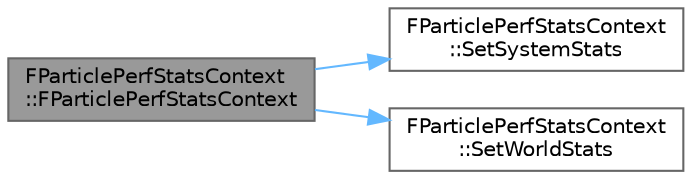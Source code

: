 digraph "FParticlePerfStatsContext::FParticlePerfStatsContext"
{
 // INTERACTIVE_SVG=YES
 // LATEX_PDF_SIZE
  bgcolor="transparent";
  edge [fontname=Helvetica,fontsize=10,labelfontname=Helvetica,labelfontsize=10];
  node [fontname=Helvetica,fontsize=10,shape=box,height=0.2,width=0.4];
  rankdir="LR";
  Node1 [id="Node000001",label="FParticlePerfStatsContext\l::FParticlePerfStatsContext",height=0.2,width=0.4,color="gray40", fillcolor="grey60", style="filled", fontcolor="black",tooltip=" "];
  Node1 -> Node2 [id="edge1_Node000001_Node000002",color="steelblue1",style="solid",tooltip=" "];
  Node2 [id="Node000002",label="FParticlePerfStatsContext\l::SetSystemStats",height=0.2,width=0.4,color="grey40", fillcolor="white", style="filled",URL="$d4/d54/structFParticlePerfStatsContext.html#a2c7e02c389351edb634cc3ef60520de9",tooltip=" "];
  Node1 -> Node3 [id="edge2_Node000001_Node000003",color="steelblue1",style="solid",tooltip=" "];
  Node3 [id="Node000003",label="FParticlePerfStatsContext\l::SetWorldStats",height=0.2,width=0.4,color="grey40", fillcolor="white", style="filled",URL="$d4/d54/structFParticlePerfStatsContext.html#a4a0a9e89527e85bb689fb050dc899f74",tooltip=" "];
}
